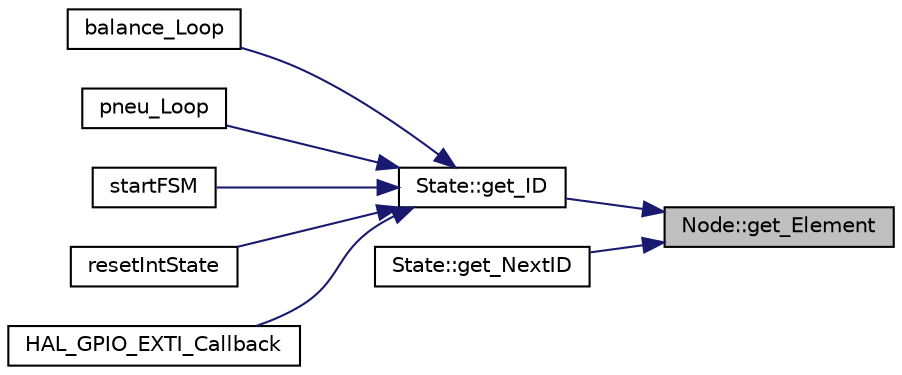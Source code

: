 digraph "Node::get_Element"
{
 // INTERACTIVE_SVG=YES
 // LATEX_PDF_SIZE
  edge [fontname="Helvetica",fontsize="10",labelfontname="Helvetica",labelfontsize="10"];
  node [fontname="Helvetica",fontsize="10",shape=record];
  rankdir="RL";
  Node9 [label="Node::get_Element",height=0.2,width=0.4,color="black", fillcolor="grey75", style="filled", fontcolor="black",tooltip=" "];
  Node9 -> Node10 [dir="back",color="midnightblue",fontsize="10",style="solid",fontname="Helvetica"];
  Node10 [label="State::get_ID",height=0.2,width=0.4,color="black", fillcolor="white", style="filled",URL="$class_state.html#a35209c100512b5122b13b148bbdf48d6",tooltip=" "];
  Node10 -> Node11 [dir="back",color="midnightblue",fontsize="10",style="solid",fontname="Helvetica"];
  Node11 [label="balance_Loop",height=0.2,width=0.4,color="black", fillcolor="white", style="filled",URL="$blnc__motor_8cpp.html#abbfc871d7ab23f82871f0d7d4112fbe3",tooltip=" "];
  Node10 -> Node12 [dir="back",color="midnightblue",fontsize="10",style="solid",fontname="Helvetica"];
  Node12 [label="pneu_Loop",height=0.2,width=0.4,color="black", fillcolor="white", style="filled",URL="$pneumatic_8cpp.html#a00f457915f0a10a997222f29753600b6",tooltip=" "];
  Node10 -> Node13 [dir="back",color="midnightblue",fontsize="10",style="solid",fontname="Helvetica"];
  Node13 [label="startFSM",height=0.2,width=0.4,color="black", fillcolor="white", style="filled",URL="$fsm_8cpp.html#a7843b65776b6083feed0603eabeadcd1",tooltip=" "];
  Node10 -> Node14 [dir="back",color="midnightblue",fontsize="10",style="solid",fontname="Helvetica"];
  Node14 [label="resetIntState",height=0.2,width=0.4,color="black", fillcolor="white", style="filled",URL="$fsm__tasks_8cpp.html#aa37a9b342f76b7939b17267bc7843eb4",tooltip=" "];
  Node10 -> Node15 [dir="back",color="midnightblue",fontsize="10",style="solid",fontname="Helvetica"];
  Node15 [label="HAL_GPIO_EXTI_Callback",height=0.2,width=0.4,color="black", fillcolor="white", style="filled",URL="$interrupt_8cpp.html#a0c2f7d3355f519ba3f8600249a2de4f4",tooltip=" "];
  Node9 -> Node16 [dir="back",color="midnightblue",fontsize="10",style="solid",fontname="Helvetica"];
  Node16 [label="State::get_NextID",height=0.2,width=0.4,color="black", fillcolor="white", style="filled",URL="$class_state.html#a614c0afd8738bea4f274bd4f4609548c",tooltip=" "];
}
